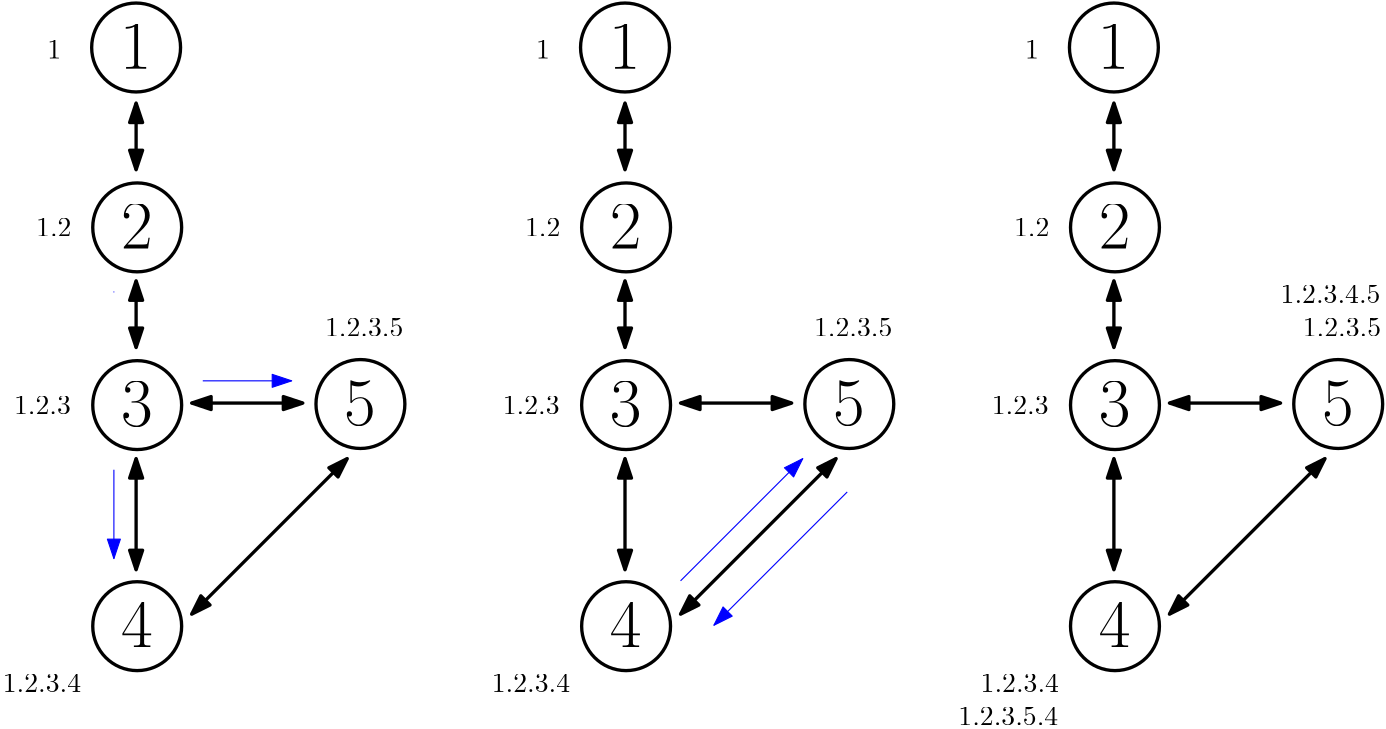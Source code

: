 <?xml version="1.0"?>
<!DOCTYPE ipe SYSTEM "ipe.dtd">
<ipe version="70218" creator="Ipe 7.2.26">
<info created="D:20220906154634" modified="D:20250824144009"/>
<ipestyle name="basic">
<symbol name="arrow/arc(spx)">
<path stroke="sym-stroke" fill="sym-stroke" pen="sym-pen">
0 0 m
-1 0.333 l
-1 -0.333 l
h
</path>
</symbol>
<symbol name="arrow/farc(spx)">
<path stroke="sym-stroke" fill="white" pen="sym-pen">
0 0 m
-1 0.333 l
-1 -0.333 l
h
</path>
</symbol>
<symbol name="arrow/ptarc(spx)">
<path stroke="sym-stroke" fill="sym-stroke" pen="sym-pen">
0 0 m
-1 0.333 l
-0.8 0 l
-1 -0.333 l
h
</path>
</symbol>
<symbol name="arrow/fptarc(spx)">
<path stroke="sym-stroke" fill="white" pen="sym-pen">
0 0 m
-1 0.333 l
-0.8 0 l
-1 -0.333 l
h
</path>
</symbol>
<symbol name="mark/circle(sx)" transformations="translations">
<path fill="sym-stroke">
0.6 0 0 0.6 0 0 e
0.4 0 0 0.4 0 0 e
</path>
</symbol>
<symbol name="mark/disk(sx)" transformations="translations">
<path fill="sym-stroke">
0.6 0 0 0.6 0 0 e
</path>
</symbol>
<symbol name="mark/fdisk(sfx)" transformations="translations">
<group>
<path fill="sym-fill">
0.5 0 0 0.5 0 0 e
</path>
<path fill="sym-stroke" fillrule="eofill">
0.6 0 0 0.6 0 0 e
0.4 0 0 0.4 0 0 e
</path>
</group>
</symbol>
<symbol name="mark/box(sx)" transformations="translations">
<path fill="sym-stroke" fillrule="eofill">
-0.6 -0.6 m
0.6 -0.6 l
0.6 0.6 l
-0.6 0.6 l
h
-0.4 -0.4 m
0.4 -0.4 l
0.4 0.4 l
-0.4 0.4 l
h
</path>
</symbol>
<symbol name="mark/square(sx)" transformations="translations">
<path fill="sym-stroke">
-0.6 -0.6 m
0.6 -0.6 l
0.6 0.6 l
-0.6 0.6 l
h
</path>
</symbol>
<symbol name="mark/fsquare(sfx)" transformations="translations">
<group>
<path fill="sym-fill">
-0.5 -0.5 m
0.5 -0.5 l
0.5 0.5 l
-0.5 0.5 l
h
</path>
<path fill="sym-stroke" fillrule="eofill">
-0.6 -0.6 m
0.6 -0.6 l
0.6 0.6 l
-0.6 0.6 l
h
-0.4 -0.4 m
0.4 -0.4 l
0.4 0.4 l
-0.4 0.4 l
h
</path>
</group>
</symbol>
<symbol name="mark/cross(sx)" transformations="translations">
<group>
<path fill="sym-stroke">
-0.43 -0.57 m
0.57 0.43 l
0.43 0.57 l
-0.57 -0.43 l
h
</path>
<path fill="sym-stroke">
-0.43 0.57 m
0.57 -0.43 l
0.43 -0.57 l
-0.57 0.43 l
h
</path>
</group>
</symbol>
<symbol name="arrow/fnormal(spx)">
<path stroke="sym-stroke" fill="white" pen="sym-pen">
0 0 m
-1 0.333 l
-1 -0.333 l
h
</path>
</symbol>
<symbol name="arrow/pointed(spx)">
<path stroke="sym-stroke" fill="sym-stroke" pen="sym-pen">
0 0 m
-1 0.333 l
-0.8 0 l
-1 -0.333 l
h
</path>
</symbol>
<symbol name="arrow/fpointed(spx)">
<path stroke="sym-stroke" fill="white" pen="sym-pen">
0 0 m
-1 0.333 l
-0.8 0 l
-1 -0.333 l
h
</path>
</symbol>
<symbol name="arrow/linear(spx)">
<path stroke="sym-stroke" pen="sym-pen">
-1 0.333 m
0 0 l
-1 -0.333 l
</path>
</symbol>
<symbol name="arrow/fdouble(spx)">
<path stroke="sym-stroke" fill="white" pen="sym-pen">
0 0 m
-1 0.333 l
-1 -0.333 l
h
-1 0 m
-2 0.333 l
-2 -0.333 l
h
</path>
</symbol>
<symbol name="arrow/double(spx)">
<path stroke="sym-stroke" fill="sym-stroke" pen="sym-pen">
0 0 m
-1 0.333 l
-1 -0.333 l
h
-1 0 m
-2 0.333 l
-2 -0.333 l
h
</path>
</symbol>
<symbol name="arrow/mid-normal(spx)">
<path stroke="sym-stroke" fill="sym-stroke" pen="sym-pen">
0.5 0 m
-0.5 0.333 l
-0.5 -0.333 l
h
</path>
</symbol>
<symbol name="arrow/mid-fnormal(spx)">
<path stroke="sym-stroke" fill="white" pen="sym-pen">
0.5 0 m
-0.5 0.333 l
-0.5 -0.333 l
h
</path>
</symbol>
<symbol name="arrow/mid-pointed(spx)">
<path stroke="sym-stroke" fill="sym-stroke" pen="sym-pen">
0.5 0 m
-0.5 0.333 l
-0.3 0 l
-0.5 -0.333 l
h
</path>
</symbol>
<symbol name="arrow/mid-fpointed(spx)">
<path stroke="sym-stroke" fill="white" pen="sym-pen">
0.5 0 m
-0.5 0.333 l
-0.3 0 l
-0.5 -0.333 l
h
</path>
</symbol>
<symbol name="arrow/mid-double(spx)">
<path stroke="sym-stroke" fill="sym-stroke" pen="sym-pen">
1 0 m
0 0.333 l
0 -0.333 l
h
0 0 m
-1 0.333 l
-1 -0.333 l
h
</path>
</symbol>
<symbol name="arrow/mid-fdouble(spx)">
<path stroke="sym-stroke" fill="white" pen="sym-pen">
1 0 m
0 0.333 l
0 -0.333 l
h
0 0 m
-1 0.333 l
-1 -0.333 l
h
</path>
</symbol>
<anglesize name="22.5 deg" value="22.5"/>
<anglesize name="30 deg" value="30"/>
<anglesize name="45 deg" value="45"/>
<anglesize name="60 deg" value="60"/>
<anglesize name="90 deg" value="90"/>
<arrowsize name="large" value="10"/>
<arrowsize name="small" value="5"/>
<arrowsize name="tiny" value="3"/>
<color name="blue" value="0 0 1"/>
<color name="brown" value="0.647 0.165 0.165"/>
<color name="darkblue" value="0 0 0.545"/>
<color name="darkcyan" value="0 0.545 0.545"/>
<color name="darkgray" value="0.663"/>
<color name="darkgreen" value="0 0.392 0"/>
<color name="darkmagenta" value="0.545 0 0.545"/>
<color name="darkorange" value="1 0.549 0"/>
<color name="darkred" value="0.545 0 0"/>
<color name="gold" value="1 0.843 0"/>
<color name="gray" value="0.745"/>
<color name="green" value="0 1 0"/>
<color name="lightblue" value="0.678 0.847 0.902"/>
<color name="lightcyan" value="0.878 1 1"/>
<color name="lightgray" value="0.827"/>
<color name="lightgreen" value="0.565 0.933 0.565"/>
<color name="lightyellow" value="1 1 0.878"/>
<color name="navy" value="0 0 0.502"/>
<color name="orange" value="1 0.647 0"/>
<color name="pink" value="1 0.753 0.796"/>
<color name="purple" value="0.627 0.125 0.941"/>
<color name="red" value="1 0 0"/>
<color name="seagreen" value="0.18 0.545 0.341"/>
<color name="turquoise" value="0.251 0.878 0.816"/>
<color name="violet" value="0.933 0.51 0.933"/>
<color name="yellow" value="1 1 0"/>
<dashstyle name="dash dot dotted" value="[4 2 1 2 1 2] 0"/>
<dashstyle name="dash dotted" value="[4 2 1 2] 0"/>
<dashstyle name="dashed" value="[4] 0"/>
<dashstyle name="dotted" value="[1 3] 0"/>
<gridsize name="10 pts (~3.5 mm)" value="10"/>
<gridsize name="14 pts (~5 mm)" value="14"/>
<gridsize name="16 pts (~6 mm)" value="16"/>
<gridsize name="20 pts (~7 mm)" value="20"/>
<gridsize name="28 pts (~10 mm)" value="28"/>
<gridsize name="32 pts (~12 mm)" value="32"/>
<gridsize name="4 pts" value="4"/>
<gridsize name="56 pts (~20 mm)" value="56"/>
<gridsize name="8 pts (~3 mm)" value="8"/>
<opacity name="10%" value="0.1"/>
<opacity name="30%" value="0.3"/>
<opacity name="50%" value="0.5"/>
<opacity name="75%" value="0.75"/>
<pen name="fat" value="1.2"/>
<pen name="heavier" value="0.8"/>
<pen name="ultrafat" value="2"/>
<symbolsize name="large" value="5"/>
<symbolsize name="small" value="2"/>
<symbolsize name="tiny" value="1.1"/>
<textsize name="Huge" value="\Huge"/>
<textsize name="LARGE" value="\LARGE"/>
<textsize name="Large" value="\Large"/>
<textsize name="footnote" value="\footnotesize"/>
<textsize name="huge" value="\huge"/>
<textsize name="large" value="\large"/>
<textsize name="script" value="\scriptsize"/>
<textsize name="small" value="\small"/>
<textsize name="tiny" value="\tiny"/>
<textstyle name="center" begin="\begin{center}" end="\end{center}"/>
<textstyle name="item" begin="\begin{itemize}\item{}" end="\end{itemize}"/>
<textstyle name="itemize" begin="\begin{itemize}" end="\end{itemize}"/>
<tiling name="falling" angle="-60" step="4" width="1"/>
<tiling name="rising" angle="30" step="4" width="1"/>
</ipestyle>
<page>
<layer name="alpha"/>
<view layers="alpha" active="alpha"/>
<path layer="alpha" stroke="black" pen="fat">
16 0 0 16 80 800 e
</path>
<text matrix="1 0 0 1 -1.87377 -7.62262" transformations="translations" pos="76 800" stroke="black" type="label" width="11.368" height="15.978" depth="0" valign="baseline" size="Huge">1</text>
<path matrix="1 0 0 1 0.390123 -64.7583" stroke="black" pen="fat">
16 0 0 16 80 800 e
</path>
<text matrix="1 0 0 1 -1.48365 -72.3809" transformations="translations" pos="76 800" stroke="black" type="label" width="11.368" height="15.978" depth="0" valign="baseline" size="Huge">2</text>
<path matrix="1 0 0 1 0.390123 -128.737" stroke="black" pen="fat">
16 0 0 16 80 800 e
</path>
<text matrix="1 0 0 1 -1.48365 -136.36" transformations="translations" pos="76 800" stroke="black" type="label" width="11.368" height="15.978" depth="0" valign="baseline" size="Huge">3</text>
<path matrix="1 0 0 1 0.390086 -208.32" stroke="black" pen="fat">
16 0 0 16 80 800 e
</path>
<text matrix="1 0 0 1 -1.48369 -215.943" transformations="translations" pos="76 800" stroke="black" type="label" width="11.368" height="15.978" depth="0" valign="baseline" size="Huge">4</text>
<path matrix="1 0 0 1 80.7534 -128.347" stroke="black" pen="fat">
16 0 0 16 80 800 e
</path>
<text matrix="1 0 0 1 78.8796 -135.97" transformations="translations" pos="76 800" stroke="black" type="label" width="11.368" height="15.978" depth="0" valign="baseline" size="Huge">5</text>
<path stroke="black" pen="fat" arrow="normal/normal" rarrow="normal/normal">
100 596 m
156 652 l
</path>
<path stroke="black" pen="fat" arrow="normal/normal" rarrow="normal/normal">
80 652 m
80 612 l
</path>
<path stroke="black" pen="fat" arrow="normal/normal" rarrow="normal/normal">
100 672 m
140 672 l
</path>
<path stroke="black" pen="fat" arrow="normal/normal" rarrow="normal/normal">
80 716 m
80 692 l
</path>
<path stroke="black" pen="fat" arrow="normal/normal" rarrow="normal/normal">
80 780 m
80 756 l
</path>
<path matrix="1 0 0 1 176 0" stroke="black" pen="fat">
16 0 0 16 80 800 e
</path>
<text matrix="1 0 0 1 174.126 -7.62262" transformations="translations" pos="76 800" stroke="black" type="label" width="11.368" height="15.978" depth="0" valign="baseline" size="Huge">1</text>
<path matrix="1 0 0 1 176.39 -64.7583" stroke="black" pen="fat">
16 0 0 16 80 800 e
</path>
<text matrix="1 0 0 1 174.516 -72.3809" transformations="translations" pos="76 800" stroke="black" type="label" width="11.368" height="15.978" depth="0" valign="baseline" size="Huge">2</text>
<path matrix="1 0 0 1 176.39 -128.737" stroke="black" pen="fat">
16 0 0 16 80 800 e
</path>
<text matrix="1 0 0 1 174.516 -136.36" transformations="translations" pos="76 800" stroke="black" type="label" width="11.368" height="15.978" depth="0" valign="baseline" size="Huge">3</text>
<path matrix="1 0 0 1 176.39 -208.32" stroke="black" pen="fat">
16 0 0 16 80 800 e
</path>
<text matrix="1 0 0 1 174.516 -215.943" transformations="translations" pos="76 800" stroke="black" type="label" width="11.368" height="15.978" depth="0" valign="baseline" size="Huge">4</text>
<path matrix="1 0 0 1 256.753 -128.347" stroke="black" pen="fat">
16 0 0 16 80 800 e
</path>
<text matrix="1 0 0 1 254.88 -135.97" transformations="translations" pos="76 800" stroke="black" type="label" width="11.368" height="15.978" depth="0" valign="baseline" size="Huge">5</text>
<path matrix="1 0 0 1 176 0" stroke="black" pen="fat" arrow="normal/normal" rarrow="normal/normal">
100 596 m
156 652 l
</path>
<path matrix="1 0 0 1 176 0" stroke="black" pen="fat" arrow="normal/normal" rarrow="normal/normal">
80 652 m
80 612 l
</path>
<path matrix="1 0 0 1 176 0" stroke="black" pen="fat" arrow="normal/normal" rarrow="normal/normal">
100 672 m
140 672 l
</path>
<path matrix="1 0 0 1 176 0" stroke="black" pen="fat" arrow="normal/normal" rarrow="normal/normal">
80 716 m
80 692 l
</path>
<path matrix="1 0 0 1 176 0" stroke="black" pen="fat" arrow="normal/normal" rarrow="normal/normal">
80 780 m
80 756 l
</path>
<path matrix="1 0 0 1 352 0" stroke="black" pen="fat">
16 0 0 16 80 800 e
</path>
<text matrix="1 0 0 1 350.126 -7.62262" transformations="translations" pos="76 800" stroke="black" type="label" width="11.368" height="15.978" depth="0" valign="baseline" size="Huge">1</text>
<path matrix="1 0 0 1 352.39 -64.7583" stroke="black" pen="fat">
16 0 0 16 80 800 e
</path>
<text matrix="1 0 0 1 350.516 -72.3809" transformations="translations" pos="76 800" stroke="black" type="label" width="11.368" height="15.978" depth="0" valign="baseline" size="Huge">2</text>
<path matrix="1 0 0 1 352.39 -128.737" stroke="black" pen="fat">
16 0 0 16 80 800 e
</path>
<text matrix="1 0 0 1 350.516 -136.36" transformations="translations" pos="76 800" stroke="black" type="label" width="11.368" height="15.978" depth="0" valign="baseline" size="Huge">3</text>
<path matrix="1 0 0 1 352.39 -208.32" stroke="black" pen="fat">
16 0 0 16 80 800 e
</path>
<text matrix="1 0 0 1 350.516 -215.943" transformations="translations" pos="76 800" stroke="black" type="label" width="11.368" height="15.978" depth="0" valign="baseline" size="Huge">4</text>
<path matrix="1 0 0 1 432.753 -128.347" stroke="black" pen="fat">
16 0 0 16 80 800 e
</path>
<text matrix="1 0 0 1 430.88 -135.97" transformations="translations" pos="76 800" stroke="black" type="label" width="11.368" height="15.978" depth="0" valign="baseline" size="Huge">5</text>
<path matrix="1 0 0 1 352 0" stroke="black" pen="fat" arrow="normal/normal" rarrow="normal/normal">
100 596 m
156 652 l
</path>
<path matrix="1 0 0 1 352 0" stroke="black" pen="fat" arrow="normal/normal" rarrow="normal/normal">
80 652 m
80 612 l
</path>
<path matrix="1 0 0 1 352 0" stroke="black" pen="fat" arrow="normal/normal" rarrow="normal/normal">
100 672 m
140 672 l
</path>
<path matrix="1 0 0 1 352 0" stroke="black" pen="fat" arrow="normal/normal" rarrow="normal/normal">
80 716 m
80 692 l
</path>
<path matrix="1 0 0 1 352 0" stroke="black" pen="fat" arrow="normal/normal" rarrow="normal/normal">
80 780 m
80 756 l
</path>
<text matrix="1 0 0 1 0 -4" transformations="translations" pos="48 800" stroke="black" type="label" width="4.981" height="6.42" depth="0" valign="baseline">1</text>
<text matrix="1 0 0 1 -4 -68" transformations="translations" pos="48 800" stroke="black" type="label" width="12.73" height="6.42" depth="0" valign="baseline">1.2</text>
<text matrix="1 0 0 1 -12 -132" transformations="translations" pos="48 800" stroke="black" type="label" width="20.479" height="6.42" depth="0" valign="baseline">1.2.3</text>
<text matrix="1 0 0 1 176 -4" transformations="translations" pos="48 800" stroke="black" type="label" width="4.981" height="6.42" depth="0" valign="baseline">1</text>
<text matrix="1 0 0 1 172 -68" transformations="translations" pos="48 800" stroke="black" type="label" width="12.73" height="6.42" depth="0" valign="baseline">1.2</text>
<text matrix="1 0 0 1 164 -132" transformations="translations" pos="48 800" stroke="black" type="label" width="20.479" height="6.42" depth="0" valign="baseline">1.2.3</text>
<text matrix="1 0 0 1 352 -4" transformations="translations" pos="48 800" stroke="black" type="label" width="4.981" height="6.42" depth="0" valign="baseline">1</text>
<text matrix="1 0 0 1 348 -68" transformations="translations" pos="48 800" stroke="black" type="label" width="12.73" height="6.42" depth="0" valign="baseline">1.2</text>
<text matrix="1 0 0 1 340 -132" transformations="translations" pos="48 800" stroke="black" type="label" width="20.479" height="6.42" depth="0" valign="baseline">1.2.3</text>
<path stroke="blue" arrow="normal/normal">
72 648 m
72 616 l
</path>
<path stroke="blue" arrow="normal/normal">
104 680 m
136 680 l
</path>
<path stroke="blue" arrow="normal/normal">
276 608 m
320 652 l
</path>
<path stroke="blue" arrow="normal/normal">
336 640 m
288 592 l
</path>
<text matrix="1 0 0 1 0 -4" transformations="translations" pos="148 700" stroke="black" type="label" width="28.228" height="6.42" depth="0" valign="baseline">1.2.3.5</text>
<text matrix="1 0 0 1 176 -4" transformations="translations" pos="148 700" stroke="black" type="label" width="28.228" height="6.42" depth="0" valign="baseline">1.2.3.5</text>
<text matrix="1 0 0 1 352 -4" transformations="translations" pos="148 700" stroke="black" type="label" width="28.228" height="6.42" depth="0" valign="baseline">1.2.3.5</text>
<text matrix="1 0 0 1 -116 -132" transformations="translations" pos="148 700" stroke="black" type="label" width="28.228" height="6.42" depth="0" valign="baseline">1.2.3.4</text>
<text matrix="1 0 0 1 60 -132" transformations="translations" pos="148 700" stroke="black" type="label" width="28.228" height="6.42" depth="0" valign="baseline">1.2.3.4</text>
<text matrix="1 0 0 1 236 -132" transformations="translations" pos="148 700" stroke="black" type="label" width="28.228" height="6.42" depth="0" valign="baseline">1.2.3.4</text>
<text matrix="1 0 0 1 228 -144" transformations="translations" pos="148 700" stroke="black" type="label" width="39.297" height="6.42" depth="0" valign="baseline">1.2.3.5.4
</text>
<text matrix="1 0 0 1 344 8" transformations="translations" pos="148 700" stroke="black" type="label" width="35.976" height="6.42" depth="0" valign="baseline">1.2.3.4.5</text>
<path stroke="blue" cap="1">
72 712 m
72 712 l
</path>
</page>
</ipe>
